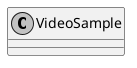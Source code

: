 @startuml
skinparam monochrome true
skinparam classAttributeIconSize 0

!startsub default
class VideoSample {

}
!endsub

@enduml
